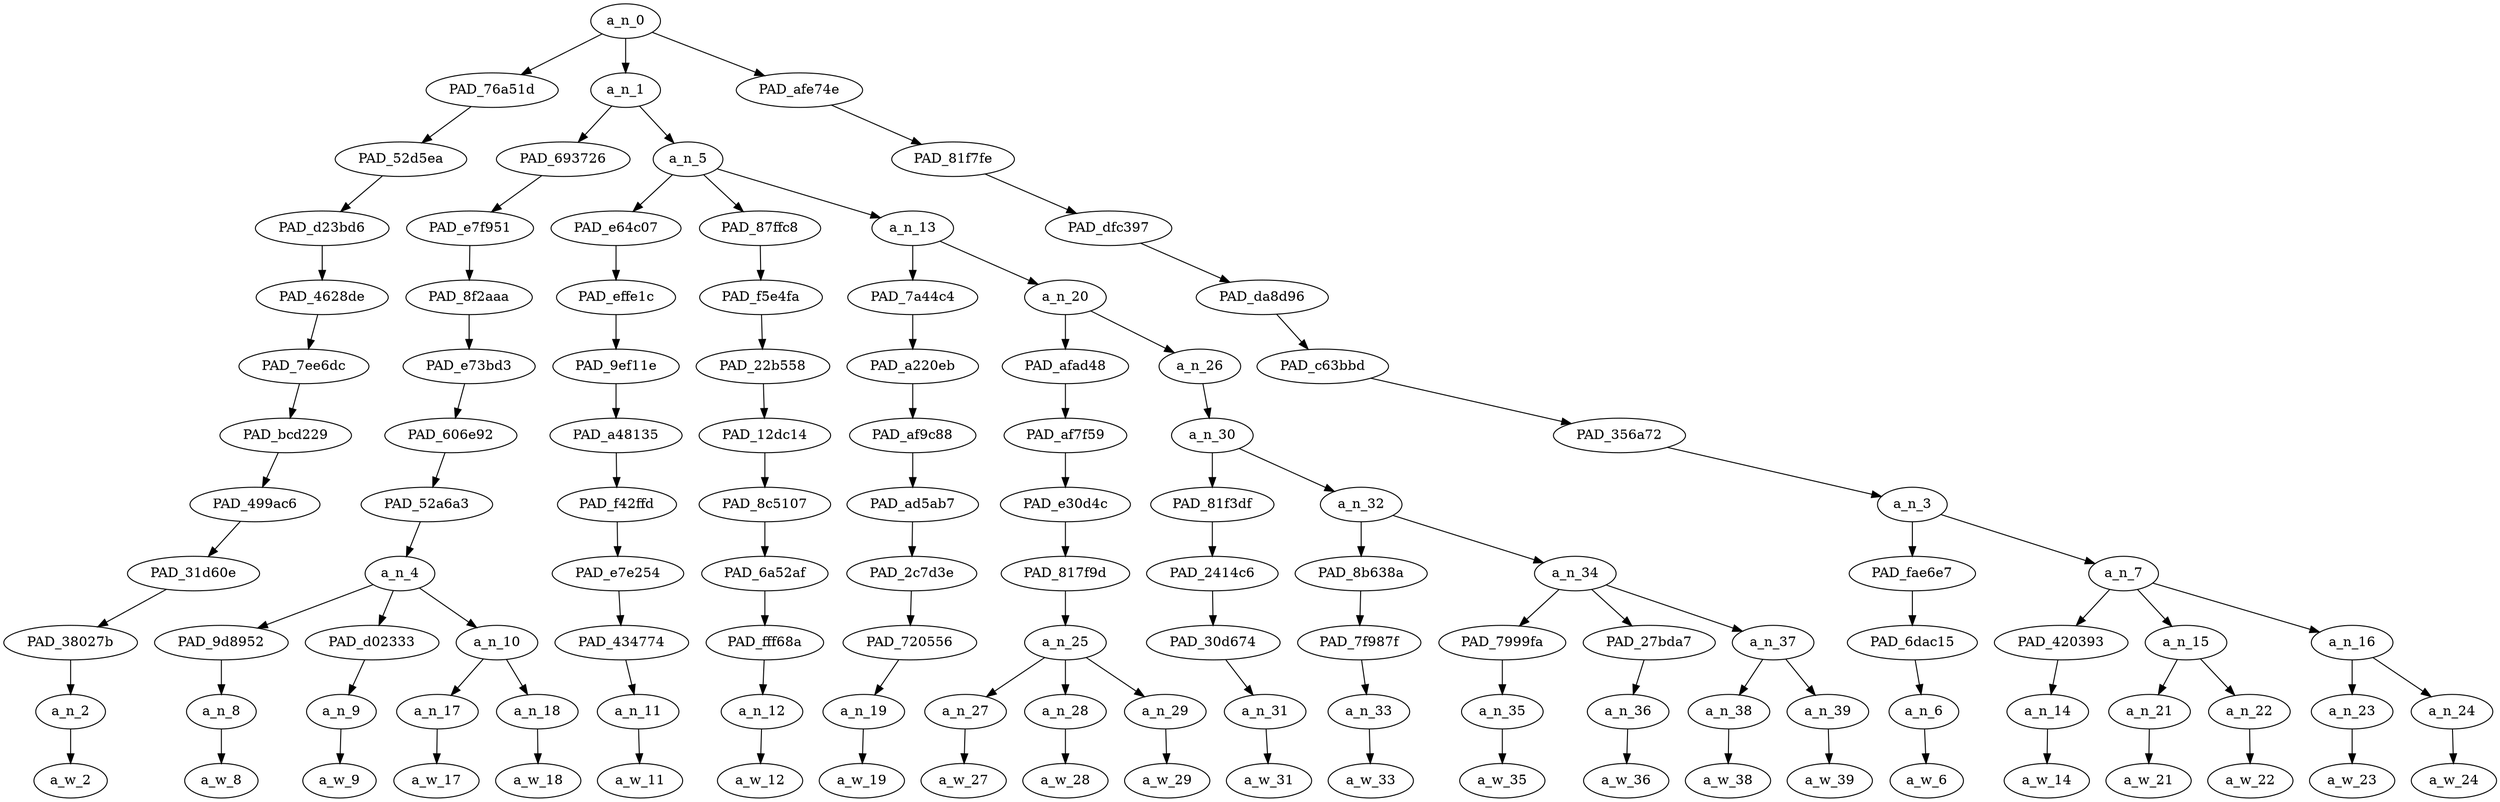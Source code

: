 strict digraph "" {
	a_n_0	[div_dir=1,
		index=0,
		level=11,
		pos="12.570023148148147,11!",
		text_span="[0, 1, 2, 3, 4, 5, 6, 7, 8, 9, 10, 11, 12, 13, 14, 15, 16, 17, 18, 19, 20, 21, 22]",
		value=0.99999997];
	PAD_76a51d	[div_dir=-1,
		index=1,
		level=10,
		pos="16.0,10!",
		text_span="[16]",
		value=0.01840358];
	a_n_0 -> PAD_76a51d;
	a_n_1	[div_dir=1,
		index=0,
		level=10,
		pos="3.3767361111111107,10!",
		text_span="[0, 1, 2, 3, 4, 5, 6, 7, 8, 9, 10, 11, 12, 13, 14, 15]",
		value=0.85608289];
	a_n_0 -> a_n_1;
	PAD_afe74e	[div_dir=-1,
		index=2,
		level=10,
		pos="18.333333333333336,10!",
		text_span="[17, 18, 19, 20, 21, 22]",
		value=0.12547747];
	a_n_0 -> PAD_afe74e;
	PAD_52d5ea	[div_dir=-1,
		index=2,
		level=9,
		pos="16.0,9!",
		text_span="[16]",
		value=0.01840358];
	PAD_76a51d -> PAD_52d5ea;
	PAD_d23bd6	[div_dir=-1,
		index=4,
		level=8,
		pos="16.0,8!",
		text_span="[16]",
		value=0.01840358];
	PAD_52d5ea -> PAD_d23bd6;
	PAD_4628de	[div_dir=-1,
		index=5,
		level=7,
		pos="16.0,7!",
		text_span="[16]",
		value=0.01840358];
	PAD_d23bd6 -> PAD_4628de;
	PAD_7ee6dc	[div_dir=-1,
		index=6,
		level=6,
		pos="16.0,6!",
		text_span="[16]",
		value=0.01840358];
	PAD_4628de -> PAD_7ee6dc;
	PAD_bcd229	[div_dir=-1,
		index=6,
		level=5,
		pos="16.0,5!",
		text_span="[16]",
		value=0.01840358];
	PAD_7ee6dc -> PAD_bcd229;
	PAD_499ac6	[div_dir=-1,
		index=7,
		level=4,
		pos="16.0,4!",
		text_span="[16]",
		value=0.01840358];
	PAD_bcd229 -> PAD_499ac6;
	PAD_31d60e	[div_dir=-1,
		index=8,
		level=3,
		pos="16.0,3!",
		text_span="[16]",
		value=0.01840358];
	PAD_499ac6 -> PAD_31d60e;
	PAD_38027b	[div_dir=-1,
		index=12,
		level=2,
		pos="16.0,2!",
		text_span="[16]",
		value=0.01840358];
	PAD_31d60e -> PAD_38027b;
	a_n_2	[div_dir=-1,
		index=16,
		level=1,
		pos="16.0,1!",
		text_span="[16]",
		value=0.01840358];
	PAD_38027b -> a_n_2;
	a_w_2	[div_dir=0,
		index=16,
		level=0,
		pos="16,0!",
		text_span="[16]",
		value=but];
	a_n_2 -> a_w_2;
	PAD_693726	[div_dir=-1,
		index=0,
		level=9,
		pos="1.1666666666666667,9!",
		text_span="[0, 1, 2, 3]",
		value=0.23649989];
	a_n_1 -> PAD_693726;
	a_n_5	[div_dir=1,
		index=1,
		level=9,
		pos="5.5868055555555545,9!",
		text_span="[4, 5, 6, 7, 8, 9, 10, 11, 12, 13, 14, 15]",
		value=0.61952349];
	a_n_1 -> a_n_5;
	PAD_e7f951	[div_dir=-1,
		index=0,
		level=8,
		pos="1.1666666666666667,8!",
		text_span="[0, 1, 2, 3]",
		value=0.23649989];
	PAD_693726 -> PAD_e7f951;
	PAD_8f2aaa	[div_dir=-1,
		index=0,
		level=7,
		pos="1.1666666666666667,7!",
		text_span="[0, 1, 2, 3]",
		value=0.23649989];
	PAD_e7f951 -> PAD_8f2aaa;
	PAD_e73bd3	[div_dir=-1,
		index=0,
		level=6,
		pos="1.1666666666666667,6!",
		text_span="[0, 1, 2, 3]",
		value=0.23649989];
	PAD_8f2aaa -> PAD_e73bd3;
	PAD_606e92	[div_dir=-1,
		index=0,
		level=5,
		pos="1.1666666666666667,5!",
		text_span="[0, 1, 2, 3]",
		value=0.23649989];
	PAD_e73bd3 -> PAD_606e92;
	PAD_52a6a3	[div_dir=-1,
		index=0,
		level=4,
		pos="1.1666666666666667,4!",
		text_span="[0, 1, 2, 3]",
		value=0.23649989];
	PAD_606e92 -> PAD_52a6a3;
	a_n_4	[div_dir=-1,
		index=0,
		level=3,
		pos="1.1666666666666667,3!",
		text_span="[0, 1, 2, 3]",
		value=0.23649989];
	PAD_52a6a3 -> a_n_4;
	PAD_9d8952	[div_dir=-1,
		index=0,
		level=2,
		pos="0.0,2!",
		text_span="[0]",
		value=0.04236276];
	a_n_4 -> PAD_9d8952;
	PAD_d02333	[div_dir=-1,
		index=1,
		level=2,
		pos="1.0,2!",
		text_span="[1]",
		value=0.04322970];
	a_n_4 -> PAD_d02333;
	a_n_10	[div_dir=1,
		index=2,
		level=2,
		pos="2.5,2!",
		text_span="[2, 3]",
		value=0.15089285];
	a_n_4 -> a_n_10;
	a_n_8	[div_dir=-1,
		index=0,
		level=1,
		pos="0.0,1!",
		text_span="[0]",
		value=0.04236276];
	PAD_9d8952 -> a_n_8;
	a_w_8	[div_dir=0,
		index=0,
		level=0,
		pos="0,0!",
		text_span="[0]",
		value="<user>"];
	a_n_8 -> a_w_8;
	a_n_9	[div_dir=-1,
		index=1,
		level=1,
		pos="1.0,1!",
		text_span="[1]",
		value=0.04322970];
	PAD_d02333 -> a_n_9;
	a_w_9	[div_dir=0,
		index=1,
		level=0,
		pos="1,0!",
		text_span="[1]",
		value=yet];
	a_n_9 -> a_w_9;
	a_n_17	[div_dir=-1,
		index=2,
		level=1,
		pos="2.0,1!",
		text_span="[2]",
		value=0.05666593];
	a_n_10 -> a_n_17;
	a_n_18	[div_dir=1,
		index=3,
		level=1,
		pos="3.0,1!",
		text_span="[3]",
		value=0.09411238];
	a_n_10 -> a_n_18;
	a_w_17	[div_dir=0,
		index=2,
		level=0,
		pos="2,0!",
		text_span="[2]",
		value=colin];
	a_n_17 -> a_w_17;
	a_w_18	[div_dir=0,
		index=3,
		level=0,
		pos="3,0!",
		text_span="[3]",
		value=nike];
	a_n_18 -> a_w_18;
	PAD_e64c07	[div_dir=1,
		index=1,
		level=8,
		pos="4.0,8!",
		text_span="[4]",
		value=0.10386498];
	a_n_5 -> PAD_e64c07;
	PAD_87ffc8	[div_dir=1,
		index=2,
		level=8,
		pos="5.0,8!",
		text_span="[5]",
		value=0.13509549];
	a_n_5 -> PAD_87ffc8;
	a_n_13	[div_dir=1,
		index=3,
		level=8,
		pos="7.760416666666666,8!",
		text_span="[6, 7, 8, 9, 10, 11, 12, 13, 14, 15]",
		value=0.38049110];
	a_n_5 -> a_n_13;
	PAD_effe1c	[div_dir=1,
		index=1,
		level=7,
		pos="4.0,7!",
		text_span="[4]",
		value=0.10386498];
	PAD_e64c07 -> PAD_effe1c;
	PAD_9ef11e	[div_dir=1,
		index=1,
		level=6,
		pos="4.0,6!",
		text_span="[4]",
		value=0.10386498];
	PAD_effe1c -> PAD_9ef11e;
	PAD_a48135	[div_dir=1,
		index=1,
		level=5,
		pos="4.0,5!",
		text_span="[4]",
		value=0.10386498];
	PAD_9ef11e -> PAD_a48135;
	PAD_f42ffd	[div_dir=1,
		index=1,
		level=4,
		pos="4.0,4!",
		text_span="[4]",
		value=0.10386498];
	PAD_a48135 -> PAD_f42ffd;
	PAD_e7e254	[div_dir=1,
		index=1,
		level=3,
		pos="4.0,3!",
		text_span="[4]",
		value=0.10386498];
	PAD_f42ffd -> PAD_e7e254;
	PAD_434774	[div_dir=1,
		index=3,
		level=2,
		pos="4.0,2!",
		text_span="[4]",
		value=0.10386498];
	PAD_e7e254 -> PAD_434774;
	a_n_11	[div_dir=1,
		index=4,
		level=1,
		pos="4.0,1!",
		text_span="[4]",
		value=0.10386498];
	PAD_434774 -> a_n_11;
	a_w_11	[div_dir=0,
		index=4,
		level=0,
		pos="4,0!",
		text_span="[4]",
		value=exploits];
	a_n_11 -> a_w_11;
	PAD_f5e4fa	[div_dir=1,
		index=2,
		level=7,
		pos="5.0,7!",
		text_span="[5]",
		value=0.13509549];
	PAD_87ffc8 -> PAD_f5e4fa;
	PAD_22b558	[div_dir=1,
		index=2,
		level=6,
		pos="5.0,6!",
		text_span="[5]",
		value=0.13509549];
	PAD_f5e4fa -> PAD_22b558;
	PAD_12dc14	[div_dir=1,
		index=2,
		level=5,
		pos="5.0,5!",
		text_span="[5]",
		value=0.13509549];
	PAD_22b558 -> PAD_12dc14;
	PAD_8c5107	[div_dir=1,
		index=2,
		level=4,
		pos="5.0,4!",
		text_span="[5]",
		value=0.13509549];
	PAD_12dc14 -> PAD_8c5107;
	PAD_6a52af	[div_dir=1,
		index=2,
		level=3,
		pos="5.0,3!",
		text_span="[5]",
		value=0.13509549];
	PAD_8c5107 -> PAD_6a52af;
	PAD_fff68a	[div_dir=1,
		index=4,
		level=2,
		pos="5.0,2!",
		text_span="[5]",
		value=0.13509549];
	PAD_6a52af -> PAD_fff68a;
	a_n_12	[div_dir=1,
		index=5,
		level=1,
		pos="5.0,1!",
		text_span="[5]",
		value=0.13509549];
	PAD_fff68a -> a_n_12;
	a_w_12	[div_dir=0,
		index=5,
		level=0,
		pos="5,0!",
		text_span="[5]",
		value=asians];
	a_n_12 -> a_w_12;
	PAD_7a44c4	[div_dir=1,
		index=3,
		level=7,
		pos="6.0,7!",
		text_span="[6]",
		value=0.02184617];
	a_n_13 -> PAD_7a44c4;
	a_n_20	[div_dir=-1,
		index=4,
		level=7,
		pos="9.520833333333332,7!",
		text_span="[7, 8, 9, 10, 11, 12, 13, 14, 15]",
		value=0.35864486];
	a_n_13 -> a_n_20;
	PAD_a220eb	[div_dir=1,
		index=3,
		level=6,
		pos="6.0,6!",
		text_span="[6]",
		value=0.02184617];
	PAD_7a44c4 -> PAD_a220eb;
	PAD_af9c88	[div_dir=1,
		index=3,
		level=5,
		pos="6.0,5!",
		text_span="[6]",
		value=0.02184617];
	PAD_a220eb -> PAD_af9c88;
	PAD_ad5ab7	[div_dir=1,
		index=3,
		level=4,
		pos="6.0,4!",
		text_span="[6]",
		value=0.02184617];
	PAD_af9c88 -> PAD_ad5ab7;
	PAD_2c7d3e	[div_dir=1,
		index=3,
		level=3,
		pos="6.0,3!",
		text_span="[6]",
		value=0.02184617];
	PAD_ad5ab7 -> PAD_2c7d3e;
	PAD_720556	[div_dir=1,
		index=5,
		level=2,
		pos="6.0,2!",
		text_span="[6]",
		value=0.02184617];
	PAD_2c7d3e -> PAD_720556;
	a_n_19	[div_dir=1,
		index=6,
		level=1,
		pos="6.0,1!",
		text_span="[6]",
		value=0.02184617];
	PAD_720556 -> a_n_19;
	a_w_19	[div_dir=0,
		index=6,
		level=0,
		pos="6,0!",
		text_span="[6]",
		value=at];
	a_n_19 -> a_w_19;
	PAD_afad48	[div_dir=1,
		index=4,
		level=6,
		pos="8.0,6!",
		text_span="[7, 8, 9]",
		value=0.09049153];
	a_n_20 -> PAD_afad48;
	a_n_26	[div_dir=-1,
		index=5,
		level=6,
		pos="11.041666666666666,6!",
		text_span="[10, 11, 12, 13, 14, 15]",
		value=0.26815322];
	a_n_20 -> a_n_26;
	PAD_af7f59	[div_dir=1,
		index=4,
		level=5,
		pos="8.0,5!",
		text_span="[7, 8, 9]",
		value=0.09049153];
	PAD_afad48 -> PAD_af7f59;
	PAD_e30d4c	[div_dir=1,
		index=4,
		level=4,
		pos="8.0,4!",
		text_span="[7, 8, 9]",
		value=0.09049153];
	PAD_af7f59 -> PAD_e30d4c;
	PAD_817f9d	[div_dir=1,
		index=4,
		level=3,
		pos="8.0,3!",
		text_span="[7, 8, 9]",
		value=0.09049153];
	PAD_e30d4c -> PAD_817f9d;
	a_n_25	[div_dir=1,
		index=6,
		level=2,
		pos="8.0,2!",
		text_span="[7, 8, 9]",
		value=0.09049153];
	PAD_817f9d -> a_n_25;
	a_n_27	[div_dir=-1,
		index=7,
		level=1,
		pos="7.0,1!",
		text_span="[7]",
		value=0.01703673];
	a_n_25 -> a_n_27;
	a_n_28	[div_dir=1,
		index=8,
		level=1,
		pos="8.0,1!",
		text_span="[8]",
		value=0.04320797];
	a_n_25 -> a_n_28;
	a_n_29	[div_dir=1,
		index=9,
		level=1,
		pos="9.0,1!",
		text_span="[9]",
		value=0.03020293];
	a_n_25 -> a_n_29;
	a_w_27	[div_dir=0,
		index=7,
		level=0,
		pos="7,0!",
		text_span="[7]",
		value=an];
	a_n_27 -> a_w_27;
	a_w_28	[div_dir=0,
		index=8,
		level=0,
		pos="8,0!",
		text_span="[8]",
		value=alarming];
	a_n_28 -> a_w_28;
	a_w_29	[div_dir=0,
		index=9,
		level=0,
		pos="9,0!",
		text_span="[9]",
		value=rate];
	a_n_29 -> a_w_29;
	a_n_30	[div_dir=-1,
		index=5,
		level=5,
		pos="11.041666666666666,5!",
		text_span="[10, 11, 12, 13, 14, 15]",
		value=0.26811812];
	a_n_26 -> a_n_30;
	PAD_81f3df	[div_dir=-1,
		index=5,
		level=4,
		pos="10.0,4!",
		text_span="[10]",
		value=0.02691837];
	a_n_30 -> PAD_81f3df;
	a_n_32	[div_dir=1,
		index=6,
		level=4,
		pos="12.083333333333332,4!",
		text_span="[11, 12, 13, 14, 15]",
		value=0.24116464];
	a_n_30 -> a_n_32;
	PAD_2414c6	[div_dir=-1,
		index=5,
		level=3,
		pos="10.0,3!",
		text_span="[10]",
		value=0.02691837];
	PAD_81f3df -> PAD_2414c6;
	PAD_30d674	[div_dir=-1,
		index=7,
		level=2,
		pos="10.0,2!",
		text_span="[10]",
		value=0.02691837];
	PAD_2414c6 -> PAD_30d674;
	a_n_31	[div_dir=-1,
		index=10,
		level=1,
		pos="10.0,1!",
		text_span="[10]",
		value=0.02691837];
	PAD_30d674 -> a_n_31;
	a_w_31	[div_dir=0,
		index=10,
		level=0,
		pos="10,0!",
		text_span="[10]",
		value=i];
	a_n_31 -> a_w_31;
	PAD_8b638a	[div_dir=-1,
		index=6,
		level=3,
		pos="11.0,3!",
		text_span="[11]",
		value=0.03945503];
	a_n_32 -> PAD_8b638a;
	a_n_34	[div_dir=1,
		index=7,
		level=3,
		pos="13.166666666666666,3!",
		text_span="[12, 13, 14, 15]",
		value=0.20170618];
	a_n_32 -> a_n_34;
	PAD_7f987f	[div_dir=-1,
		index=8,
		level=2,
		pos="11.0,2!",
		text_span="[11]",
		value=0.03945503];
	PAD_8b638a -> PAD_7f987f;
	a_n_33	[div_dir=-1,
		index=11,
		level=1,
		pos="11.0,1!",
		text_span="[11]",
		value=0.03945503];
	PAD_7f987f -> a_n_33;
	a_w_33	[div_dir=0,
		index=11,
		level=0,
		pos="11,0!",
		text_span="[11]",
		value=hate];
	a_n_33 -> a_w_33;
	PAD_7999fa	[div_dir=1,
		index=9,
		level=2,
		pos="12.0,2!",
		text_span="[12]",
		value=0.04054201];
	a_n_34 -> PAD_7999fa;
	PAD_27bda7	[div_dir=1,
		index=10,
		level=2,
		pos="13.0,2!",
		text_span="[13]",
		value=0.01887092];
	a_n_34 -> PAD_27bda7;
	a_n_37	[div_dir=1,
		index=11,
		level=2,
		pos="14.5,2!",
		text_span="[14, 15]",
		value=0.14213944];
	a_n_34 -> a_n_37;
	a_n_35	[div_dir=1,
		index=12,
		level=1,
		pos="12.0,1!",
		text_span="[12]",
		value=0.04054201];
	PAD_7999fa -> a_n_35;
	a_w_35	[div_dir=0,
		index=12,
		level=0,
		pos="12,0!",
		text_span="[12]",
		value=graham];
	a_n_35 -> a_w_35;
	a_n_36	[div_dir=1,
		index=13,
		level=1,
		pos="13.0,1!",
		text_span="[13]",
		value=0.01887092];
	PAD_27bda7 -> a_n_36;
	a_w_36	[div_dir=0,
		index=13,
		level=0,
		pos="13,0!",
		text_span="[13]",
		value=and];
	a_n_36 -> a_w_36;
	a_n_38	[div_dir=-1,
		index=14,
		level=1,
		pos="14.0,1!",
		text_span="[14]",
		value=0.02527132];
	a_n_37 -> a_n_38;
	a_n_39	[div_dir=1,
		index=15,
		level=1,
		pos="15.0,1!",
		text_span="[15]",
		value=0.11673140];
	a_n_37 -> a_n_39;
	a_w_38	[div_dir=0,
		index=14,
		level=0,
		pos="14,0!",
		text_span="[14]",
		value=the];
	a_n_38 -> a_w_38;
	a_w_39	[div_dir=0,
		index=15,
		level=0,
		pos="15,0!",
		text_span="[15]",
		value=cult45];
	a_n_39 -> a_w_39;
	PAD_81f7fe	[div_dir=-1,
		index=3,
		level=9,
		pos="18.333333333333336,9!",
		text_span="[17, 18, 19, 20, 21, 22]",
		value=0.12547747];
	PAD_afe74e -> PAD_81f7fe;
	PAD_dfc397	[div_dir=-1,
		index=5,
		level=8,
		pos="18.333333333333336,8!",
		text_span="[17, 18, 19, 20, 21, 22]",
		value=0.12547747];
	PAD_81f7fe -> PAD_dfc397;
	PAD_da8d96	[div_dir=-1,
		index=6,
		level=7,
		pos="18.333333333333336,7!",
		text_span="[17, 18, 19, 20, 21, 22]",
		value=0.12547747];
	PAD_dfc397 -> PAD_da8d96;
	PAD_c63bbd	[div_dir=-1,
		index=7,
		level=6,
		pos="18.333333333333336,6!",
		text_span="[17, 18, 19, 20, 21, 22]",
		value=0.12547747];
	PAD_da8d96 -> PAD_c63bbd;
	PAD_356a72	[div_dir=-1,
		index=7,
		level=5,
		pos="18.333333333333336,5!",
		text_span="[17, 18, 19, 20, 21, 22]",
		value=0.12547747];
	PAD_c63bbd -> PAD_356a72;
	a_n_3	[div_dir=-1,
		index=8,
		level=4,
		pos="18.333333333333336,4!",
		text_span="[17, 18, 19, 20, 21, 22]",
		value=0.12547747];
	PAD_356a72 -> a_n_3;
	PAD_fae6e7	[div_dir=-1,
		index=9,
		level=3,
		pos="17.0,3!",
		text_span="[17]",
		value=0.02383520];
	a_n_3 -> PAD_fae6e7;
	a_n_7	[div_dir=1,
		index=10,
		level=3,
		pos="19.666666666666668,3!",
		text_span="[18, 19, 20, 21, 22]",
		value=0.10162043];
	a_n_3 -> a_n_7;
	PAD_6dac15	[div_dir=-1,
		index=13,
		level=2,
		pos="17.0,2!",
		text_span="[17]",
		value=0.02383520];
	PAD_fae6e7 -> PAD_6dac15;
	a_n_6	[div_dir=-1,
		index=17,
		level=1,
		pos="17.0,1!",
		text_span="[17]",
		value=0.02383520];
	PAD_6dac15 -> a_n_6;
	a_w_6	[div_dir=0,
		index=17,
		level=0,
		pos="17,0!",
		text_span="[17]",
		value=i1];
	a_n_6 -> a_w_6;
	PAD_420393	[div_dir=-1,
		index=14,
		level=2,
		pos="18.0,2!",
		text_span="[18]",
		value=0.02626230];
	a_n_7 -> PAD_420393;
	a_n_15	[div_dir=1,
		index=15,
		level=2,
		pos="19.5,2!",
		text_span="[19, 20]",
		value=0.03623806];
	a_n_7 -> a_n_15;
	a_n_16	[div_dir=-1,
		index=16,
		level=2,
		pos="21.5,2!",
		text_span="[21, 22]",
		value=0.03907985];
	a_n_7 -> a_n_16;
	a_n_14	[div_dir=-1,
		index=18,
		level=1,
		pos="18.0,1!",
		text_span="[18]",
		value=0.02626230];
	PAD_420393 -> a_n_14;
	a_w_14	[div_dir=0,
		index=18,
		level=0,
		pos="18,0!",
		text_span="[18]",
		value=agree];
	a_n_14 -> a_w_14;
	a_n_21	[div_dir=1,
		index=19,
		level=1,
		pos="19.0,1!",
		text_span="[19]",
		value=0.01562530];
	a_n_15 -> a_n_21;
	a_n_22	[div_dir=1,
		index=20,
		level=1,
		pos="20.0,1!",
		text_span="[20]",
		value=0.02050537];
	a_n_15 -> a_n_22;
	a_w_21	[div_dir=0,
		index=19,
		level=0,
		pos="19,0!",
		text_span="[19]",
		value=with];
	a_n_21 -> a_w_21;
	a_w_22	[div_dir=0,
		index=20,
		level=0,
		pos="20,0!",
		text_span="[20]",
		value=him];
	a_n_22 -> a_w_22;
	a_n_23	[div_dir=-1,
		index=21,
		level=1,
		pos="21.0,1!",
		text_span="[21]",
		value=0.01619678];
	a_n_16 -> a_n_23;
	a_n_24	[div_dir=-1,
		index=22,
		level=1,
		pos="22.0,1!",
		text_span="[22]",
		value=0.02286050];
	a_n_16 -> a_n_24;
	a_w_23	[div_dir=0,
		index=21,
		level=0,
		pos="21,0!",
		text_span="[21]",
		value=on];
	a_n_23 -> a_w_23;
	a_w_24	[div_dir=0,
		index=22,
		level=0,
		pos="22,0!",
		text_span="[22]",
		value=this];
	a_n_24 -> a_w_24;
}
